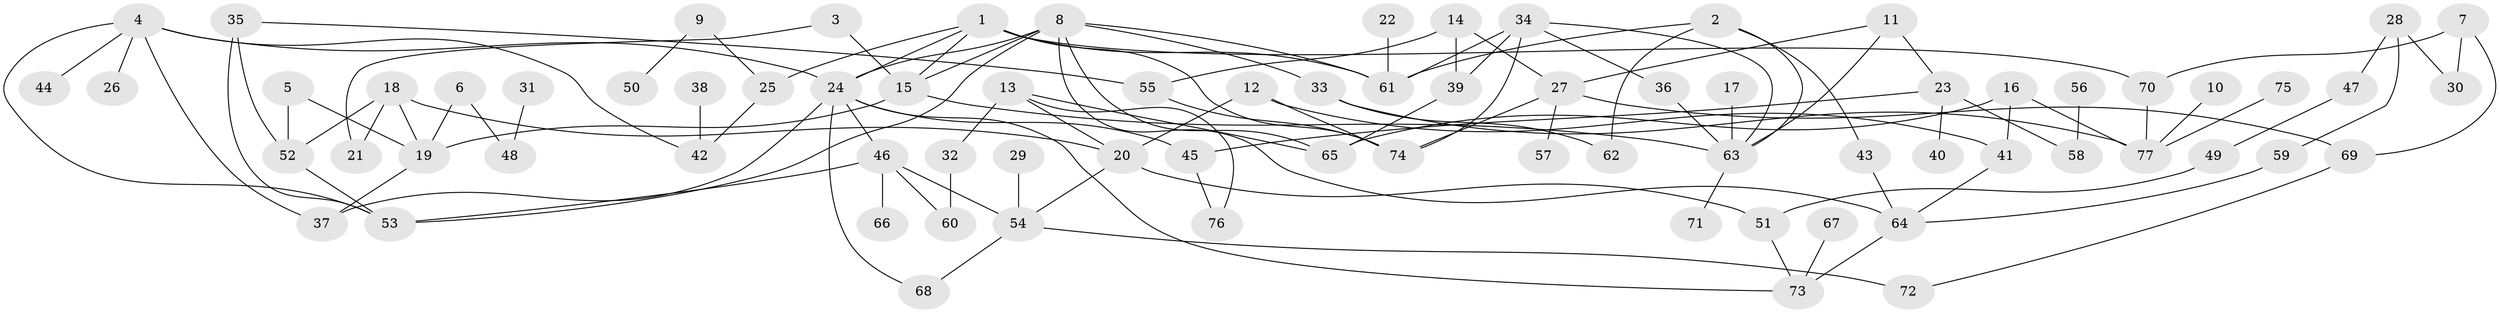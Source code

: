 // original degree distribution, {8: 0.0078125, 6: 0.0703125, 4: 0.078125, 3: 0.1875, 5: 0.0546875, 2: 0.328125, 7: 0.0078125, 1: 0.265625}
// Generated by graph-tools (version 1.1) at 2025/36/03/04/25 23:36:11]
// undirected, 77 vertices, 115 edges
graph export_dot {
  node [color=gray90,style=filled];
  1;
  2;
  3;
  4;
  5;
  6;
  7;
  8;
  9;
  10;
  11;
  12;
  13;
  14;
  15;
  16;
  17;
  18;
  19;
  20;
  21;
  22;
  23;
  24;
  25;
  26;
  27;
  28;
  29;
  30;
  31;
  32;
  33;
  34;
  35;
  36;
  37;
  38;
  39;
  40;
  41;
  42;
  43;
  44;
  45;
  46;
  47;
  48;
  49;
  50;
  51;
  52;
  53;
  54;
  55;
  56;
  57;
  58;
  59;
  60;
  61;
  62;
  63;
  64;
  65;
  66;
  67;
  68;
  69;
  70;
  71;
  72;
  73;
  74;
  75;
  76;
  77;
  1 -- 15 [weight=1.0];
  1 -- 24 [weight=1.0];
  1 -- 25 [weight=1.0];
  1 -- 61 [weight=1.0];
  1 -- 70 [weight=1.0];
  1 -- 74 [weight=1.0];
  2 -- 43 [weight=1.0];
  2 -- 61 [weight=1.0];
  2 -- 62 [weight=1.0];
  2 -- 63 [weight=1.0];
  3 -- 15 [weight=1.0];
  3 -- 21 [weight=1.0];
  4 -- 24 [weight=1.0];
  4 -- 26 [weight=1.0];
  4 -- 37 [weight=1.0];
  4 -- 42 [weight=1.0];
  4 -- 44 [weight=1.0];
  4 -- 53 [weight=1.0];
  5 -- 19 [weight=1.0];
  5 -- 52 [weight=1.0];
  6 -- 19 [weight=1.0];
  6 -- 48 [weight=1.0];
  7 -- 30 [weight=1.0];
  7 -- 69 [weight=1.0];
  7 -- 70 [weight=1.0];
  8 -- 15 [weight=1.0];
  8 -- 24 [weight=1.0];
  8 -- 33 [weight=1.0];
  8 -- 53 [weight=1.0];
  8 -- 61 [weight=1.0];
  8 -- 64 [weight=1.0];
  8 -- 65 [weight=1.0];
  9 -- 25 [weight=1.0];
  9 -- 50 [weight=1.0];
  10 -- 77 [weight=1.0];
  11 -- 23 [weight=1.0];
  11 -- 27 [weight=1.0];
  11 -- 63 [weight=1.0];
  12 -- 20 [weight=1.0];
  12 -- 41 [weight=1.0];
  12 -- 74 [weight=1.0];
  13 -- 20 [weight=1.0];
  13 -- 32 [weight=2.0];
  13 -- 65 [weight=1.0];
  13 -- 76 [weight=1.0];
  14 -- 27 [weight=1.0];
  14 -- 39 [weight=1.0];
  14 -- 55 [weight=1.0];
  15 -- 19 [weight=1.0];
  15 -- 63 [weight=1.0];
  16 -- 41 [weight=1.0];
  16 -- 65 [weight=1.0];
  16 -- 77 [weight=1.0];
  17 -- 63 [weight=1.0];
  18 -- 19 [weight=1.0];
  18 -- 20 [weight=1.0];
  18 -- 21 [weight=1.0];
  18 -- 52 [weight=1.0];
  19 -- 37 [weight=1.0];
  20 -- 51 [weight=1.0];
  20 -- 54 [weight=1.0];
  22 -- 61 [weight=1.0];
  23 -- 40 [weight=1.0];
  23 -- 45 [weight=1.0];
  23 -- 58 [weight=1.0];
  24 -- 37 [weight=1.0];
  24 -- 45 [weight=1.0];
  24 -- 46 [weight=1.0];
  24 -- 68 [weight=1.0];
  24 -- 73 [weight=1.0];
  25 -- 42 [weight=1.0];
  27 -- 57 [weight=1.0];
  27 -- 69 [weight=1.0];
  27 -- 74 [weight=1.0];
  28 -- 30 [weight=1.0];
  28 -- 47 [weight=1.0];
  28 -- 59 [weight=1.0];
  29 -- 54 [weight=1.0];
  31 -- 48 [weight=1.0];
  32 -- 60 [weight=1.0];
  33 -- 62 [weight=1.0];
  33 -- 77 [weight=1.0];
  34 -- 36 [weight=1.0];
  34 -- 39 [weight=1.0];
  34 -- 61 [weight=1.0];
  34 -- 63 [weight=1.0];
  34 -- 74 [weight=1.0];
  35 -- 52 [weight=1.0];
  35 -- 53 [weight=1.0];
  35 -- 55 [weight=1.0];
  36 -- 63 [weight=1.0];
  38 -- 42 [weight=1.0];
  39 -- 65 [weight=1.0];
  41 -- 64 [weight=1.0];
  43 -- 64 [weight=1.0];
  45 -- 76 [weight=1.0];
  46 -- 53 [weight=1.0];
  46 -- 54 [weight=1.0];
  46 -- 60 [weight=1.0];
  46 -- 66 [weight=1.0];
  47 -- 49 [weight=1.0];
  49 -- 51 [weight=1.0];
  51 -- 73 [weight=1.0];
  52 -- 53 [weight=1.0];
  54 -- 68 [weight=1.0];
  54 -- 72 [weight=1.0];
  55 -- 74 [weight=1.0];
  56 -- 58 [weight=1.0];
  59 -- 64 [weight=1.0];
  63 -- 71 [weight=1.0];
  64 -- 73 [weight=1.0];
  67 -- 73 [weight=1.0];
  69 -- 72 [weight=1.0];
  70 -- 77 [weight=1.0];
  75 -- 77 [weight=1.0];
}

